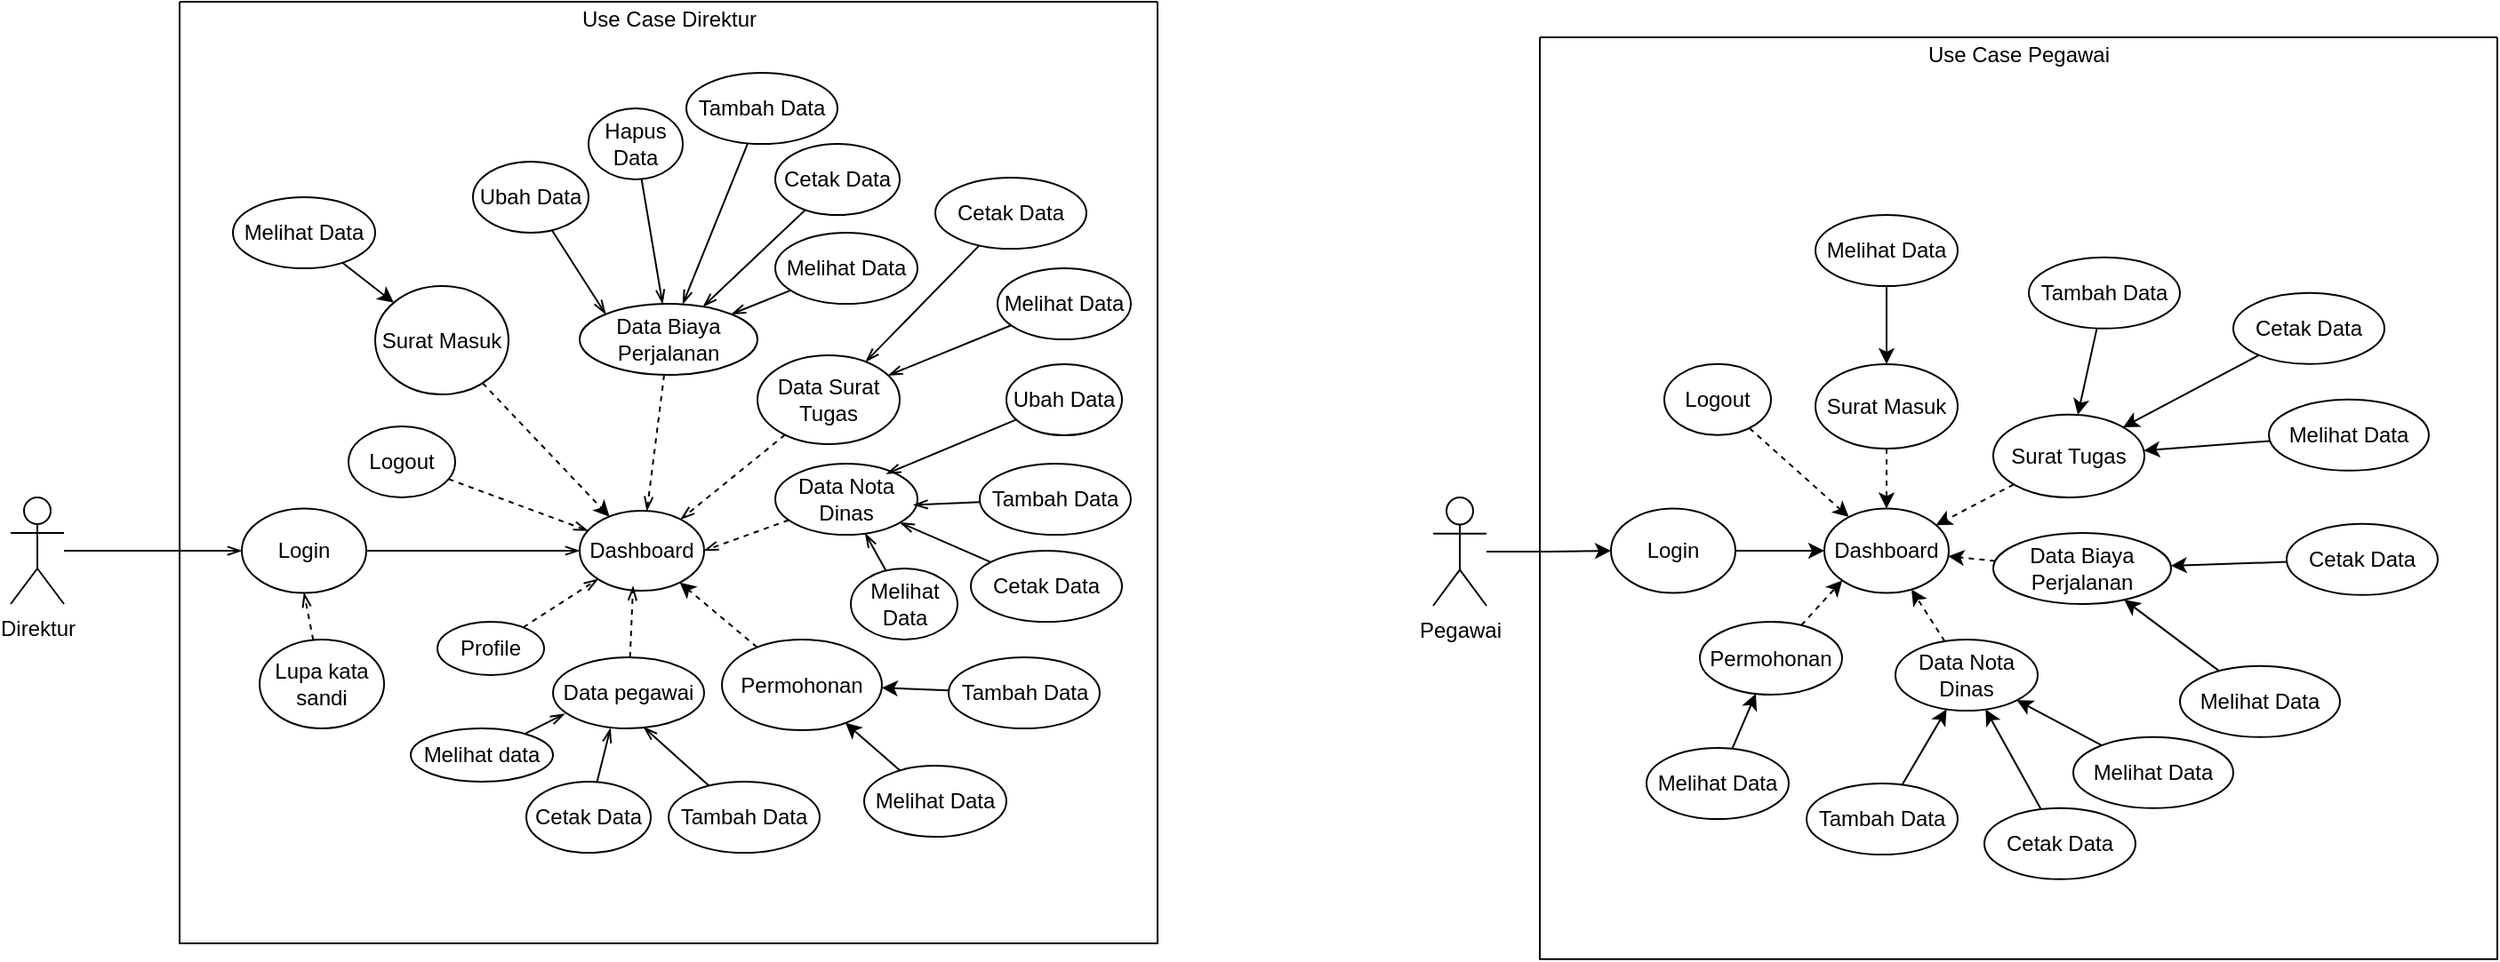 <mxfile version="14.8.0" type="github">
  <diagram id="7KBXduqILSjG5q8MCGv4" name="Page-1">
    <mxGraphModel dx="1185" dy="650" grid="1" gridSize="10" guides="1" tooltips="1" connect="1" arrows="1" fold="1" page="1" pageScale="1" pageWidth="850" pageHeight="1100" math="0" shadow="0">
      <root>
        <mxCell id="0" />
        <mxCell id="1" parent="0" />
        <mxCell id="9-0OQLkkKcLO5UEKQbR6-8" style="edgeStyle=orthogonalEdgeStyle;rounded=0;orthogonalLoop=1;jettySize=auto;html=1;endArrow=openThin;endFill=0;" parent="1" source="9-0OQLkkKcLO5UEKQbR6-1" target="9-0OQLkkKcLO5UEKQbR6-7" edge="1">
          <mxGeometry relative="1" as="geometry" />
        </mxCell>
        <mxCell id="9-0OQLkkKcLO5UEKQbR6-1" value="Direktur" style="shape=umlActor;verticalLabelPosition=bottom;verticalAlign=top;html=1;" parent="1" vertex="1">
          <mxGeometry x="90" y="309" width="30" height="60" as="geometry" />
        </mxCell>
        <mxCell id="9-0OQLkkKcLO5UEKQbR6-12" style="edgeStyle=none;rounded=0;orthogonalLoop=1;jettySize=auto;html=1;entryX=0;entryY=0.5;entryDx=0;entryDy=0;endArrow=openThin;endFill=0;" parent="1" source="9-0OQLkkKcLO5UEKQbR6-7" target="9-0OQLkkKcLO5UEKQbR6-11" edge="1">
          <mxGeometry relative="1" as="geometry" />
        </mxCell>
        <mxCell id="9-0OQLkkKcLO5UEKQbR6-7" value="Login" style="ellipse;whiteSpace=wrap;html=1;" parent="1" vertex="1">
          <mxGeometry x="220" y="315.25" width="70" height="47.5" as="geometry" />
        </mxCell>
        <mxCell id="9-0OQLkkKcLO5UEKQbR6-10" style="rounded=0;orthogonalLoop=1;jettySize=auto;html=1;entryX=0.5;entryY=1;entryDx=0;entryDy=0;dashed=1;endArrow=openThin;endFill=0;" parent="1" source="9-0OQLkkKcLO5UEKQbR6-9" target="9-0OQLkkKcLO5UEKQbR6-7" edge="1">
          <mxGeometry relative="1" as="geometry" />
        </mxCell>
        <mxCell id="9-0OQLkkKcLO5UEKQbR6-9" value="Lupa kata sandi" style="ellipse;whiteSpace=wrap;html=1;" parent="1" vertex="1">
          <mxGeometry x="230" y="389" width="70" height="50" as="geometry" />
        </mxCell>
        <mxCell id="9-0OQLkkKcLO5UEKQbR6-11" value="Dashboard" style="ellipse;whiteSpace=wrap;html=1;" parent="1" vertex="1">
          <mxGeometry x="410" y="316.5" width="70" height="45" as="geometry" />
        </mxCell>
        <mxCell id="9-0OQLkkKcLO5UEKQbR6-14" style="edgeStyle=none;rounded=0;orthogonalLoop=1;jettySize=auto;html=1;endArrow=openThin;endFill=0;dashed=1;" parent="1" source="9-0OQLkkKcLO5UEKQbR6-13" target="9-0OQLkkKcLO5UEKQbR6-11" edge="1">
          <mxGeometry relative="1" as="geometry" />
        </mxCell>
        <mxCell id="9-0OQLkkKcLO5UEKQbR6-13" value="Logout" style="ellipse;whiteSpace=wrap;html=1;" parent="1" vertex="1">
          <mxGeometry x="280" y="269" width="60" height="40" as="geometry" />
        </mxCell>
        <mxCell id="9-0OQLkkKcLO5UEKQbR6-16" style="edgeStyle=none;rounded=0;orthogonalLoop=1;jettySize=auto;html=1;dashed=1;endArrow=openThin;endFill=0;" parent="1" source="9-0OQLkkKcLO5UEKQbR6-15" target="9-0OQLkkKcLO5UEKQbR6-11" edge="1">
          <mxGeometry relative="1" as="geometry" />
        </mxCell>
        <mxCell id="9-0OQLkkKcLO5UEKQbR6-15" value="Profile" style="ellipse;whiteSpace=wrap;html=1;" parent="1" vertex="1">
          <mxGeometry x="330" y="379" width="60" height="30" as="geometry" />
        </mxCell>
        <mxCell id="9-0OQLkkKcLO5UEKQbR6-18" style="edgeStyle=none;rounded=0;orthogonalLoop=1;jettySize=auto;html=1;entryX=0.429;entryY=0.944;entryDx=0;entryDy=0;entryPerimeter=0;dashed=1;endArrow=openThin;endFill=0;" parent="1" source="9-0OQLkkKcLO5UEKQbR6-17" target="9-0OQLkkKcLO5UEKQbR6-11" edge="1">
          <mxGeometry relative="1" as="geometry" />
        </mxCell>
        <mxCell id="9-0OQLkkKcLO5UEKQbR6-17" value="Data pegawai" style="ellipse;whiteSpace=wrap;html=1;" parent="1" vertex="1">
          <mxGeometry x="395" y="399" width="85" height="40" as="geometry" />
        </mxCell>
        <mxCell id="9-0OQLkkKcLO5UEKQbR6-20" style="edgeStyle=none;rounded=0;orthogonalLoop=1;jettySize=auto;html=1;entryX=0.077;entryY=0.796;entryDx=0;entryDy=0;endArrow=openThin;endFill=0;entryPerimeter=0;" parent="1" source="9-0OQLkkKcLO5UEKQbR6-19" target="9-0OQLkkKcLO5UEKQbR6-17" edge="1">
          <mxGeometry relative="1" as="geometry" />
        </mxCell>
        <mxCell id="9-0OQLkkKcLO5UEKQbR6-19" value="Melihat data" style="ellipse;whiteSpace=wrap;html=1;" parent="1" vertex="1">
          <mxGeometry x="315" y="439" width="80" height="30" as="geometry" />
        </mxCell>
        <mxCell id="9-0OQLkkKcLO5UEKQbR6-22" style="edgeStyle=none;rounded=0;orthogonalLoop=1;jettySize=auto;html=1;entryX=1;entryY=0.5;entryDx=0;entryDy=0;endArrow=openThin;endFill=0;dashed=1;" parent="1" source="9-0OQLkkKcLO5UEKQbR6-21" target="9-0OQLkkKcLO5UEKQbR6-11" edge="1">
          <mxGeometry relative="1" as="geometry" />
        </mxCell>
        <mxCell id="9-0OQLkkKcLO5UEKQbR6-21" value="Data Nota Dinas" style="ellipse;whiteSpace=wrap;html=1;" parent="1" vertex="1">
          <mxGeometry x="520" y="290" width="80" height="40" as="geometry" />
        </mxCell>
        <mxCell id="9-0OQLkkKcLO5UEKQbR6-24" style="edgeStyle=none;rounded=0;orthogonalLoop=1;jettySize=auto;html=1;endArrow=openThin;endFill=0;dashed=1;" parent="1" source="9-0OQLkkKcLO5UEKQbR6-23" target="9-0OQLkkKcLO5UEKQbR6-11" edge="1">
          <mxGeometry relative="1" as="geometry" />
        </mxCell>
        <mxCell id="9-0OQLkkKcLO5UEKQbR6-23" value="Data Surat Tugas" style="ellipse;whiteSpace=wrap;html=1;" parent="1" vertex="1">
          <mxGeometry x="510" y="229" width="80" height="50" as="geometry" />
        </mxCell>
        <mxCell id="9-0OQLkkKcLO5UEKQbR6-26" style="edgeStyle=none;rounded=0;orthogonalLoop=1;jettySize=auto;html=1;dashed=1;endArrow=openThin;endFill=0;" parent="1" source="9-0OQLkkKcLO5UEKQbR6-25" target="9-0OQLkkKcLO5UEKQbR6-11" edge="1">
          <mxGeometry relative="1" as="geometry" />
        </mxCell>
        <mxCell id="9-0OQLkkKcLO5UEKQbR6-38" style="edgeStyle=none;rounded=0;orthogonalLoop=1;jettySize=auto;html=1;endArrow=openThin;endFill=0;" parent="1" source="9-0OQLkkKcLO5UEKQbR6-37" target="9-0OQLkkKcLO5UEKQbR6-23" edge="1">
          <mxGeometry relative="1" as="geometry" />
        </mxCell>
        <mxCell id="9-0OQLkkKcLO5UEKQbR6-37" value="Cetak Data" style="ellipse;whiteSpace=wrap;html=1;" parent="1" vertex="1">
          <mxGeometry x="610" y="129" width="85" height="40" as="geometry" />
        </mxCell>
        <mxCell id="9-0OQLkkKcLO5UEKQbR6-40" style="edgeStyle=none;rounded=0;orthogonalLoop=1;jettySize=auto;html=1;endArrow=openThin;endFill=0;" parent="1" source="9-0OQLkkKcLO5UEKQbR6-39" target="9-0OQLkkKcLO5UEKQbR6-23" edge="1">
          <mxGeometry relative="1" as="geometry" />
        </mxCell>
        <mxCell id="9-0OQLkkKcLO5UEKQbR6-39" value="Melihat Data" style="ellipse;whiteSpace=wrap;html=1;" parent="1" vertex="1">
          <mxGeometry x="645" y="180" width="75" height="40" as="geometry" />
        </mxCell>
        <mxCell id="9-0OQLkkKcLO5UEKQbR6-46" style="edgeStyle=none;rounded=0;orthogonalLoop=1;jettySize=auto;html=1;entryX=0.782;entryY=0.142;entryDx=0;entryDy=0;entryPerimeter=0;endArrow=openThin;endFill=0;" parent="1" source="9-0OQLkkKcLO5UEKQbR6-41" target="9-0OQLkkKcLO5UEKQbR6-21" edge="1">
          <mxGeometry relative="1" as="geometry" />
        </mxCell>
        <mxCell id="9-0OQLkkKcLO5UEKQbR6-41" value="Ubah Data" style="ellipse;whiteSpace=wrap;html=1;" parent="1" vertex="1">
          <mxGeometry x="650" y="234" width="65" height="40" as="geometry" />
        </mxCell>
        <mxCell id="9-0OQLkkKcLO5UEKQbR6-50" style="edgeStyle=none;rounded=0;orthogonalLoop=1;jettySize=auto;html=1;entryX=0.972;entryY=0.582;entryDx=0;entryDy=0;entryPerimeter=0;endArrow=openThin;endFill=0;" parent="1" source="9-0OQLkkKcLO5UEKQbR6-43" target="9-0OQLkkKcLO5UEKQbR6-21" edge="1">
          <mxGeometry relative="1" as="geometry" />
        </mxCell>
        <mxCell id="9-0OQLkkKcLO5UEKQbR6-43" value="Tambah Data" style="ellipse;whiteSpace=wrap;html=1;" parent="1" vertex="1">
          <mxGeometry x="635" y="290" width="85" height="40" as="geometry" />
        </mxCell>
        <mxCell id="9-0OQLkkKcLO5UEKQbR6-49" style="edgeStyle=none;rounded=0;orthogonalLoop=1;jettySize=auto;html=1;endArrow=openThin;endFill=0;" parent="1" source="9-0OQLkkKcLO5UEKQbR6-44" target="9-0OQLkkKcLO5UEKQbR6-21" edge="1">
          <mxGeometry relative="1" as="geometry" />
        </mxCell>
        <mxCell id="9-0OQLkkKcLO5UEKQbR6-44" value="Cetak Data" style="ellipse;whiteSpace=wrap;html=1;" parent="1" vertex="1">
          <mxGeometry x="630" y="339" width="85" height="40" as="geometry" />
        </mxCell>
        <mxCell id="9-0OQLkkKcLO5UEKQbR6-48" style="edgeStyle=none;rounded=0;orthogonalLoop=1;jettySize=auto;html=1;endArrow=openThin;endFill=0;" parent="1" source="9-0OQLkkKcLO5UEKQbR6-45" target="9-0OQLkkKcLO5UEKQbR6-21" edge="1">
          <mxGeometry relative="1" as="geometry" />
        </mxCell>
        <mxCell id="9-0OQLkkKcLO5UEKQbR6-45" value="Melihat Data" style="ellipse;whiteSpace=wrap;html=1;" parent="1" vertex="1">
          <mxGeometry x="562.5" y="349" width="60" height="40" as="geometry" />
        </mxCell>
        <mxCell id="9-0OQLkkKcLO5UEKQbR6-52" style="edgeStyle=none;rounded=0;orthogonalLoop=1;jettySize=auto;html=1;entryX=0.38;entryY=0.999;entryDx=0;entryDy=0;entryPerimeter=0;endArrow=openThin;endFill=0;" parent="1" source="9-0OQLkkKcLO5UEKQbR6-51" target="9-0OQLkkKcLO5UEKQbR6-17" edge="1">
          <mxGeometry relative="1" as="geometry" />
        </mxCell>
        <mxCell id="9-0OQLkkKcLO5UEKQbR6-51" value="Cetak Data" style="ellipse;whiteSpace=wrap;html=1;" parent="1" vertex="1">
          <mxGeometry x="380" y="469" width="70" height="40" as="geometry" />
        </mxCell>
        <mxCell id="9-0OQLkkKcLO5UEKQbR6-54" style="edgeStyle=none;rounded=0;orthogonalLoop=1;jettySize=auto;html=1;entryX=0.599;entryY=0.981;entryDx=0;entryDy=0;entryPerimeter=0;endArrow=openThin;endFill=0;" parent="1" source="9-0OQLkkKcLO5UEKQbR6-53" target="9-0OQLkkKcLO5UEKQbR6-17" edge="1">
          <mxGeometry relative="1" as="geometry" />
        </mxCell>
        <mxCell id="9-0OQLkkKcLO5UEKQbR6-53" value="Tambah Data" style="ellipse;whiteSpace=wrap;html=1;" parent="1" vertex="1">
          <mxGeometry x="460" y="469" width="85" height="40" as="geometry" />
        </mxCell>
        <mxCell id="2N-OkwcJ0ExUMXTbMWaD-2" value="Use Case Direktur" style="text;html=1;strokeColor=none;fillColor=none;align=center;verticalAlign=middle;whiteSpace=wrap;rounded=0;" parent="1" vertex="1">
          <mxGeometry x="357.5" y="30" width="205" height="20" as="geometry" />
        </mxCell>
        <mxCell id="2N-OkwcJ0ExUMXTbMWaD-5" style="rounded=0;orthogonalLoop=1;jettySize=auto;html=1;dashed=1;" parent="1" source="2N-OkwcJ0ExUMXTbMWaD-4" target="9-0OQLkkKcLO5UEKQbR6-11" edge="1">
          <mxGeometry relative="1" as="geometry" />
        </mxCell>
        <mxCell id="2N-OkwcJ0ExUMXTbMWaD-4" value="Permohonan" style="ellipse;whiteSpace=wrap;html=1;" parent="1" vertex="1">
          <mxGeometry x="490" y="389" width="90" height="51" as="geometry" />
        </mxCell>
        <mxCell id="2N-OkwcJ0ExUMXTbMWaD-8" style="edgeStyle=none;rounded=0;orthogonalLoop=1;jettySize=auto;html=1;" parent="1" source="2N-OkwcJ0ExUMXTbMWaD-6" target="2N-OkwcJ0ExUMXTbMWaD-4" edge="1">
          <mxGeometry relative="1" as="geometry" />
        </mxCell>
        <mxCell id="2N-OkwcJ0ExUMXTbMWaD-6" value="Tambah Data" style="ellipse;whiteSpace=wrap;html=1;" parent="1" vertex="1">
          <mxGeometry x="617.5" y="399" width="85" height="40" as="geometry" />
        </mxCell>
        <mxCell id="2N-OkwcJ0ExUMXTbMWaD-9" style="edgeStyle=none;rounded=0;orthogonalLoop=1;jettySize=auto;html=1;" parent="1" source="2N-OkwcJ0ExUMXTbMWaD-7" target="2N-OkwcJ0ExUMXTbMWaD-4" edge="1">
          <mxGeometry relative="1" as="geometry" />
        </mxCell>
        <mxCell id="2N-OkwcJ0ExUMXTbMWaD-7" value="Melihat Data" style="ellipse;whiteSpace=wrap;html=1;" parent="1" vertex="1">
          <mxGeometry x="570" y="460" width="80" height="40" as="geometry" />
        </mxCell>
        <mxCell id="2N-OkwcJ0ExUMXTbMWaD-10" value="" style="swimlane;startSize=0;fillColor=#ffffff;" parent="1" vertex="1">
          <mxGeometry x="185" y="30" width="550" height="530" as="geometry" />
        </mxCell>
        <mxCell id="9-0OQLkkKcLO5UEKQbR6-25" value="Data Biaya Perjalanan" style="ellipse;whiteSpace=wrap;html=1;" parent="2N-OkwcJ0ExUMXTbMWaD-10" vertex="1">
          <mxGeometry x="225" y="170" width="100" height="40" as="geometry" />
        </mxCell>
        <mxCell id="9-0OQLkkKcLO5UEKQbR6-35" value="Melihat Data" style="ellipse;whiteSpace=wrap;html=1;" parent="2N-OkwcJ0ExUMXTbMWaD-10" vertex="1">
          <mxGeometry x="335" y="130" width="80" height="40" as="geometry" />
        </mxCell>
        <mxCell id="9-0OQLkkKcLO5UEKQbR6-36" style="edgeStyle=none;rounded=0;orthogonalLoop=1;jettySize=auto;html=1;endArrow=openThin;endFill=0;" parent="2N-OkwcJ0ExUMXTbMWaD-10" source="9-0OQLkkKcLO5UEKQbR6-35" target="9-0OQLkkKcLO5UEKQbR6-25" edge="1">
          <mxGeometry relative="1" as="geometry" />
        </mxCell>
        <mxCell id="9-0OQLkkKcLO5UEKQbR6-33" value="Cetak Data" style="ellipse;whiteSpace=wrap;html=1;" parent="2N-OkwcJ0ExUMXTbMWaD-10" vertex="1">
          <mxGeometry x="335" y="80" width="70" height="40" as="geometry" />
        </mxCell>
        <mxCell id="9-0OQLkkKcLO5UEKQbR6-34" style="edgeStyle=none;rounded=0;orthogonalLoop=1;jettySize=auto;html=1;endArrow=openThin;endFill=0;" parent="2N-OkwcJ0ExUMXTbMWaD-10" source="9-0OQLkkKcLO5UEKQbR6-33" target="9-0OQLkkKcLO5UEKQbR6-25" edge="1">
          <mxGeometry relative="1" as="geometry" />
        </mxCell>
        <mxCell id="9-0OQLkkKcLO5UEKQbR6-31" value="Tambah Data" style="ellipse;whiteSpace=wrap;html=1;" parent="2N-OkwcJ0ExUMXTbMWaD-10" vertex="1">
          <mxGeometry x="285" y="40" width="85" height="40" as="geometry" />
        </mxCell>
        <mxCell id="9-0OQLkkKcLO5UEKQbR6-32" style="edgeStyle=none;rounded=0;orthogonalLoop=1;jettySize=auto;html=1;endArrow=openThin;endFill=0;" parent="2N-OkwcJ0ExUMXTbMWaD-10" source="9-0OQLkkKcLO5UEKQbR6-31" target="9-0OQLkkKcLO5UEKQbR6-25" edge="1">
          <mxGeometry relative="1" as="geometry" />
        </mxCell>
        <mxCell id="9-0OQLkkKcLO5UEKQbR6-29" value="Hapus Data" style="ellipse;whiteSpace=wrap;html=1;" parent="2N-OkwcJ0ExUMXTbMWaD-10" vertex="1">
          <mxGeometry x="230" y="60" width="53" height="40" as="geometry" />
        </mxCell>
        <mxCell id="9-0OQLkkKcLO5UEKQbR6-30" style="edgeStyle=none;rounded=0;orthogonalLoop=1;jettySize=auto;html=1;endArrow=openThin;endFill=0;" parent="2N-OkwcJ0ExUMXTbMWaD-10" source="9-0OQLkkKcLO5UEKQbR6-29" target="9-0OQLkkKcLO5UEKQbR6-25" edge="1">
          <mxGeometry relative="1" as="geometry" />
        </mxCell>
        <mxCell id="9-0OQLkkKcLO5UEKQbR6-27" value="Ubah Data" style="ellipse;whiteSpace=wrap;html=1;" parent="2N-OkwcJ0ExUMXTbMWaD-10" vertex="1">
          <mxGeometry x="165" y="90" width="65" height="40" as="geometry" />
        </mxCell>
        <mxCell id="9-0OQLkkKcLO5UEKQbR6-28" style="edgeStyle=none;rounded=0;orthogonalLoop=1;jettySize=auto;html=1;endArrow=openThin;endFill=0;entryX=0;entryY=0;entryDx=0;entryDy=0;" parent="2N-OkwcJ0ExUMXTbMWaD-10" source="9-0OQLkkKcLO5UEKQbR6-27" target="9-0OQLkkKcLO5UEKQbR6-25" edge="1">
          <mxGeometry relative="1" as="geometry">
            <mxPoint x="195" y="199" as="targetPoint" />
          </mxGeometry>
        </mxCell>
        <mxCell id="zJp7o7V6sukcPG7aJ3fY-47" value="Surat Masuk" style="ellipse;whiteSpace=wrap;html=1;" vertex="1" parent="2N-OkwcJ0ExUMXTbMWaD-10">
          <mxGeometry x="110" y="160" width="75" height="61" as="geometry" />
        </mxCell>
        <mxCell id="zJp7o7V6sukcPG7aJ3fY-50" style="edgeStyle=none;rounded=0;orthogonalLoop=1;jettySize=auto;html=1;" edge="1" parent="2N-OkwcJ0ExUMXTbMWaD-10" source="zJp7o7V6sukcPG7aJ3fY-49" target="zJp7o7V6sukcPG7aJ3fY-47">
          <mxGeometry relative="1" as="geometry" />
        </mxCell>
        <mxCell id="zJp7o7V6sukcPG7aJ3fY-49" value="Melihat Data" style="ellipse;whiteSpace=wrap;html=1;" vertex="1" parent="2N-OkwcJ0ExUMXTbMWaD-10">
          <mxGeometry x="30" y="110" width="80" height="40" as="geometry" />
        </mxCell>
        <mxCell id="zJp7o7V6sukcPG7aJ3fY-4" style="edgeStyle=orthogonalEdgeStyle;rounded=0;orthogonalLoop=1;jettySize=auto;html=1;" edge="1" parent="1" source="zJp7o7V6sukcPG7aJ3fY-2" target="zJp7o7V6sukcPG7aJ3fY-3">
          <mxGeometry relative="1" as="geometry" />
        </mxCell>
        <mxCell id="zJp7o7V6sukcPG7aJ3fY-2" value="Pegawai" style="shape=umlActor;verticalLabelPosition=bottom;verticalAlign=top;html=1;" vertex="1" parent="1">
          <mxGeometry x="890" y="309" width="30" height="61" as="geometry" />
        </mxCell>
        <mxCell id="zJp7o7V6sukcPG7aJ3fY-6" value="" style="edgeStyle=orthogonalEdgeStyle;rounded=0;orthogonalLoop=1;jettySize=auto;html=1;" edge="1" parent="1" source="zJp7o7V6sukcPG7aJ3fY-3" target="zJp7o7V6sukcPG7aJ3fY-5">
          <mxGeometry relative="1" as="geometry" />
        </mxCell>
        <mxCell id="zJp7o7V6sukcPG7aJ3fY-3" value="Login" style="ellipse;whiteSpace=wrap;html=1;" vertex="1" parent="1">
          <mxGeometry x="990" y="315.25" width="70" height="47.5" as="geometry" />
        </mxCell>
        <mxCell id="zJp7o7V6sukcPG7aJ3fY-5" value="Dashboard&lt;span style=&quot;white-space: pre&quot;&gt;&lt;/span&gt;" style="ellipse;whiteSpace=wrap;html=1;" vertex="1" parent="1">
          <mxGeometry x="1110" y="315.25" width="70" height="47.5" as="geometry" />
        </mxCell>
        <mxCell id="zJp7o7V6sukcPG7aJ3fY-8" style="rounded=0;orthogonalLoop=1;jettySize=auto;html=1;entryX=0;entryY=1;entryDx=0;entryDy=0;dashed=1;" edge="1" parent="1" source="zJp7o7V6sukcPG7aJ3fY-7" target="zJp7o7V6sukcPG7aJ3fY-5">
          <mxGeometry relative="1" as="geometry" />
        </mxCell>
        <mxCell id="zJp7o7V6sukcPG7aJ3fY-7" value="Permohonan" style="ellipse;whiteSpace=wrap;html=1;" vertex="1" parent="1">
          <mxGeometry x="1040" y="379" width="80" height="41" as="geometry" />
        </mxCell>
        <mxCell id="zJp7o7V6sukcPG7aJ3fY-10" style="edgeStyle=none;rounded=0;orthogonalLoop=1;jettySize=auto;html=1;" edge="1" parent="1" source="zJp7o7V6sukcPG7aJ3fY-9" target="zJp7o7V6sukcPG7aJ3fY-7">
          <mxGeometry relative="1" as="geometry" />
        </mxCell>
        <mxCell id="zJp7o7V6sukcPG7aJ3fY-9" value="Melihat Data" style="ellipse;whiteSpace=wrap;html=1;" vertex="1" parent="1">
          <mxGeometry x="1010" y="450" width="80" height="40" as="geometry" />
        </mxCell>
        <mxCell id="zJp7o7V6sukcPG7aJ3fY-13" value="" style="edgeStyle=none;rounded=0;orthogonalLoop=1;jettySize=auto;html=1;dashed=1;entryX=0.5;entryY=0;entryDx=0;entryDy=0;" edge="1" parent="1" source="zJp7o7V6sukcPG7aJ3fY-11" target="zJp7o7V6sukcPG7aJ3fY-5">
          <mxGeometry relative="1" as="geometry" />
        </mxCell>
        <mxCell id="zJp7o7V6sukcPG7aJ3fY-11" value="Surat Masuk" style="ellipse;whiteSpace=wrap;html=1;" vertex="1" parent="1">
          <mxGeometry x="1105" y="234" width="80" height="47.5" as="geometry" />
        </mxCell>
        <mxCell id="zJp7o7V6sukcPG7aJ3fY-15" value="" style="edgeStyle=none;rounded=0;orthogonalLoop=1;jettySize=auto;html=1;" edge="1" parent="1" source="zJp7o7V6sukcPG7aJ3fY-14" target="zJp7o7V6sukcPG7aJ3fY-11">
          <mxGeometry relative="1" as="geometry" />
        </mxCell>
        <mxCell id="zJp7o7V6sukcPG7aJ3fY-14" value="Melihat Data" style="ellipse;whiteSpace=wrap;html=1;" vertex="1" parent="1">
          <mxGeometry x="1105" y="150" width="80" height="40" as="geometry" />
        </mxCell>
        <mxCell id="zJp7o7V6sukcPG7aJ3fY-17" style="edgeStyle=none;rounded=0;orthogonalLoop=1;jettySize=auto;html=1;dashed=1;" edge="1" parent="1" source="zJp7o7V6sukcPG7aJ3fY-16" target="zJp7o7V6sukcPG7aJ3fY-5">
          <mxGeometry relative="1" as="geometry" />
        </mxCell>
        <mxCell id="zJp7o7V6sukcPG7aJ3fY-16" value="Surat Tugas" style="ellipse;whiteSpace=wrap;html=1;" vertex="1" parent="1">
          <mxGeometry x="1205" y="262.33" width="85" height="46.67" as="geometry" />
        </mxCell>
        <mxCell id="zJp7o7V6sukcPG7aJ3fY-25" style="edgeStyle=none;rounded=0;orthogonalLoop=1;jettySize=auto;html=1;" edge="1" parent="1" source="zJp7o7V6sukcPG7aJ3fY-20" target="zJp7o7V6sukcPG7aJ3fY-16">
          <mxGeometry relative="1" as="geometry" />
        </mxCell>
        <mxCell id="zJp7o7V6sukcPG7aJ3fY-26" style="edgeStyle=none;rounded=0;orthogonalLoop=1;jettySize=auto;html=1;" edge="1" parent="1" source="zJp7o7V6sukcPG7aJ3fY-21" target="zJp7o7V6sukcPG7aJ3fY-16">
          <mxGeometry relative="1" as="geometry" />
        </mxCell>
        <mxCell id="zJp7o7V6sukcPG7aJ3fY-27" style="edgeStyle=none;rounded=0;orthogonalLoop=1;jettySize=auto;html=1;" edge="1" parent="1" source="zJp7o7V6sukcPG7aJ3fY-22" target="zJp7o7V6sukcPG7aJ3fY-16">
          <mxGeometry relative="1" as="geometry" />
        </mxCell>
        <mxCell id="zJp7o7V6sukcPG7aJ3fY-29" style="edgeStyle=none;rounded=0;orthogonalLoop=1;jettySize=auto;html=1;dashed=1;" edge="1" parent="1" source="zJp7o7V6sukcPG7aJ3fY-28" target="zJp7o7V6sukcPG7aJ3fY-5">
          <mxGeometry relative="1" as="geometry" />
        </mxCell>
        <mxCell id="zJp7o7V6sukcPG7aJ3fY-28" value="Data Biaya Perjalanan" style="ellipse;whiteSpace=wrap;html=1;" vertex="1" parent="1">
          <mxGeometry x="1205" y="329" width="100" height="40" as="geometry" />
        </mxCell>
        <mxCell id="zJp7o7V6sukcPG7aJ3fY-32" style="edgeStyle=none;rounded=0;orthogonalLoop=1;jettySize=auto;html=1;" edge="1" parent="1" source="zJp7o7V6sukcPG7aJ3fY-30" target="zJp7o7V6sukcPG7aJ3fY-28">
          <mxGeometry relative="1" as="geometry" />
        </mxCell>
        <mxCell id="zJp7o7V6sukcPG7aJ3fY-33" style="edgeStyle=none;rounded=0;orthogonalLoop=1;jettySize=auto;html=1;" edge="1" parent="1" source="zJp7o7V6sukcPG7aJ3fY-31" target="zJp7o7V6sukcPG7aJ3fY-28">
          <mxGeometry relative="1" as="geometry" />
        </mxCell>
        <mxCell id="zJp7o7V6sukcPG7aJ3fY-35" style="edgeStyle=none;rounded=0;orthogonalLoop=1;jettySize=auto;html=1;dashed=1;" edge="1" parent="1" source="zJp7o7V6sukcPG7aJ3fY-34" target="zJp7o7V6sukcPG7aJ3fY-5">
          <mxGeometry relative="1" as="geometry" />
        </mxCell>
        <mxCell id="zJp7o7V6sukcPG7aJ3fY-34" value="Data Nota Dinas" style="ellipse;whiteSpace=wrap;html=1;" vertex="1" parent="1">
          <mxGeometry x="1150" y="389" width="80" height="40" as="geometry" />
        </mxCell>
        <mxCell id="zJp7o7V6sukcPG7aJ3fY-40" style="edgeStyle=none;rounded=0;orthogonalLoop=1;jettySize=auto;html=1;" edge="1" parent="1" source="zJp7o7V6sukcPG7aJ3fY-36" target="zJp7o7V6sukcPG7aJ3fY-34">
          <mxGeometry relative="1" as="geometry" />
        </mxCell>
        <mxCell id="zJp7o7V6sukcPG7aJ3fY-41" style="edgeStyle=none;rounded=0;orthogonalLoop=1;jettySize=auto;html=1;entryX=1;entryY=1;entryDx=0;entryDy=0;" edge="1" parent="1" source="zJp7o7V6sukcPG7aJ3fY-37" target="zJp7o7V6sukcPG7aJ3fY-34">
          <mxGeometry relative="1" as="geometry" />
        </mxCell>
        <mxCell id="zJp7o7V6sukcPG7aJ3fY-42" value="" style="swimlane;startSize=0;fillColor=#ffffff;" vertex="1" parent="1">
          <mxGeometry x="950" y="50.0" width="538.49" height="518.91" as="geometry" />
        </mxCell>
        <mxCell id="zJp7o7V6sukcPG7aJ3fY-31" value="Melihat Data" style="ellipse;whiteSpace=wrap;html=1;" vertex="1" parent="zJp7o7V6sukcPG7aJ3fY-42">
          <mxGeometry x="360" y="353.91" width="90" height="40" as="geometry" />
        </mxCell>
        <mxCell id="zJp7o7V6sukcPG7aJ3fY-30" value="Cetak Data" style="ellipse;whiteSpace=wrap;html=1;" vertex="1" parent="zJp7o7V6sukcPG7aJ3fY-42">
          <mxGeometry x="420" y="273.91" width="85" height="40" as="geometry" />
        </mxCell>
        <mxCell id="zJp7o7V6sukcPG7aJ3fY-22" value="Melihat Data" style="ellipse;whiteSpace=wrap;html=1;" vertex="1" parent="zJp7o7V6sukcPG7aJ3fY-42">
          <mxGeometry x="410" y="203.91" width="90" height="40" as="geometry" />
        </mxCell>
        <mxCell id="zJp7o7V6sukcPG7aJ3fY-21" value="Cetak Data" style="ellipse;whiteSpace=wrap;html=1;" vertex="1" parent="zJp7o7V6sukcPG7aJ3fY-42">
          <mxGeometry x="390" y="143.91" width="85" height="40" as="geometry" />
        </mxCell>
        <mxCell id="zJp7o7V6sukcPG7aJ3fY-44" value="Use Case Pegawai" style="text;html=1;strokeColor=none;fillColor=none;align=center;verticalAlign=middle;whiteSpace=wrap;rounded=0;" vertex="1" parent="zJp7o7V6sukcPG7aJ3fY-42">
          <mxGeometry x="166.74" width="205" height="20" as="geometry" />
        </mxCell>
        <mxCell id="zJp7o7V6sukcPG7aJ3fY-20" value="Tambah Data" style="ellipse;whiteSpace=wrap;html=1;" vertex="1" parent="zJp7o7V6sukcPG7aJ3fY-42">
          <mxGeometry x="275" y="123.91" width="85" height="40" as="geometry" />
        </mxCell>
        <mxCell id="zJp7o7V6sukcPG7aJ3fY-45" value="Logout" style="ellipse;whiteSpace=wrap;html=1;" vertex="1" parent="zJp7o7V6sukcPG7aJ3fY-42">
          <mxGeometry x="70" y="183.91" width="60" height="40" as="geometry" />
        </mxCell>
        <mxCell id="zJp7o7V6sukcPG7aJ3fY-37" value="Melihat Data" style="ellipse;whiteSpace=wrap;html=1;" vertex="1" parent="zJp7o7V6sukcPG7aJ3fY-42">
          <mxGeometry x="300" y="393.91" width="90" height="40" as="geometry" />
        </mxCell>
        <mxCell id="zJp7o7V6sukcPG7aJ3fY-36" value="Cetak Data" style="ellipse;whiteSpace=wrap;html=1;" vertex="1" parent="zJp7o7V6sukcPG7aJ3fY-42">
          <mxGeometry x="250" y="433.91" width="85" height="40" as="geometry" />
        </mxCell>
        <mxCell id="zJp7o7V6sukcPG7aJ3fY-51" value="Tambah Data" style="ellipse;whiteSpace=wrap;html=1;" vertex="1" parent="zJp7o7V6sukcPG7aJ3fY-42">
          <mxGeometry x="150" y="420" width="85" height="40" as="geometry" />
        </mxCell>
        <mxCell id="zJp7o7V6sukcPG7aJ3fY-46" style="edgeStyle=none;rounded=0;orthogonalLoop=1;jettySize=auto;html=1;dashed=1;" edge="1" parent="1" source="zJp7o7V6sukcPG7aJ3fY-45" target="zJp7o7V6sukcPG7aJ3fY-5">
          <mxGeometry relative="1" as="geometry" />
        </mxCell>
        <mxCell id="zJp7o7V6sukcPG7aJ3fY-48" style="edgeStyle=none;rounded=0;orthogonalLoop=1;jettySize=auto;html=1;dashed=1;" edge="1" parent="1" source="zJp7o7V6sukcPG7aJ3fY-47" target="9-0OQLkkKcLO5UEKQbR6-11">
          <mxGeometry relative="1" as="geometry" />
        </mxCell>
        <mxCell id="zJp7o7V6sukcPG7aJ3fY-52" style="edgeStyle=none;rounded=0;orthogonalLoop=1;jettySize=auto;html=1;" edge="1" parent="1" source="zJp7o7V6sukcPG7aJ3fY-51" target="zJp7o7V6sukcPG7aJ3fY-34">
          <mxGeometry relative="1" as="geometry" />
        </mxCell>
      </root>
    </mxGraphModel>
  </diagram>
</mxfile>
